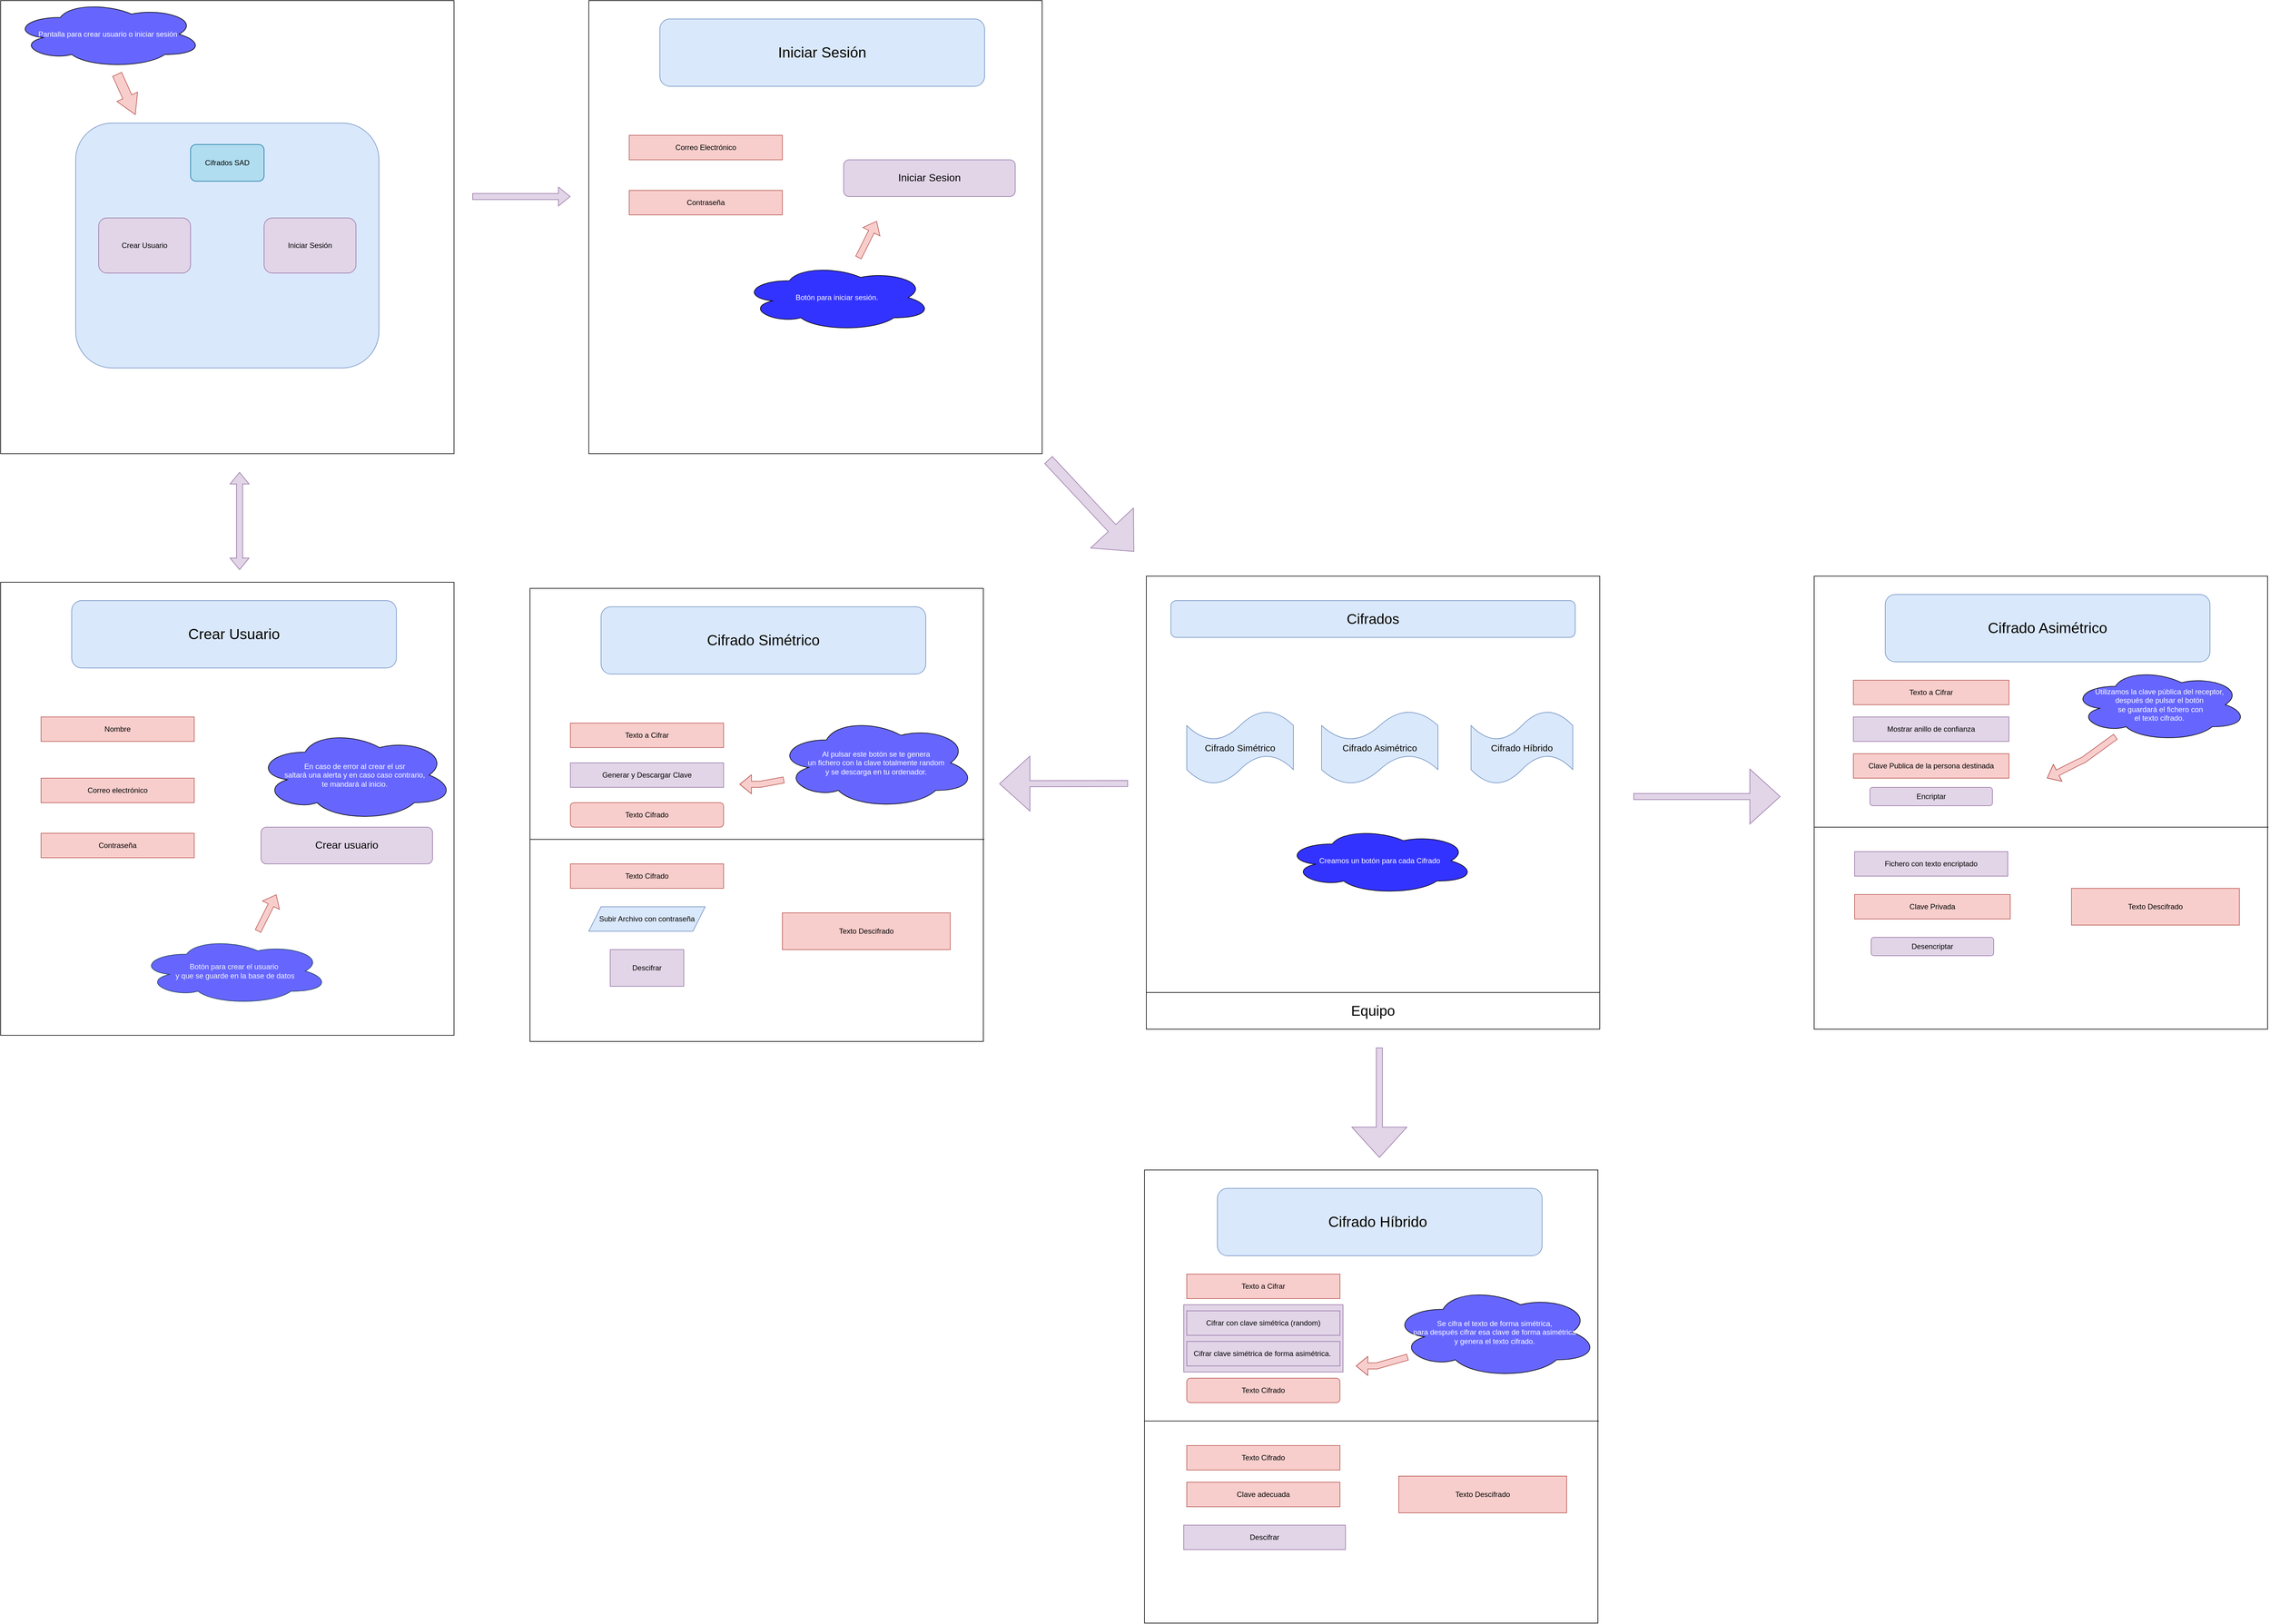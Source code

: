 <mxfile version="22.1.1" type="device">
  <diagram name="Página-1" id="7lmAKVeljsOKqAwC6pII">
    <mxGraphModel dx="2318" dy="1343" grid="1" gridSize="10" guides="1" tooltips="1" connect="1" arrows="1" fold="1" page="1" pageScale="1" pageWidth="827" pageHeight="1169" math="0" shadow="0">
      <root>
        <mxCell id="0" />
        <mxCell id="1" parent="0" />
        <mxCell id="ZcWlkyPO4FyNo30Vh1I5-1" value="" style="whiteSpace=wrap;html=1;aspect=fixed;" parent="1" vertex="1">
          <mxGeometry x="217" y="350" width="740" height="740" as="geometry" />
        </mxCell>
        <mxCell id="ZcWlkyPO4FyNo30Vh1I5-2" value="" style="rounded=1;whiteSpace=wrap;html=1;fillColor=#dae8fc;strokeColor=#6c8ebf;" parent="1" vertex="1">
          <mxGeometry x="339.5" y="550" width="495" height="400" as="geometry" />
        </mxCell>
        <mxCell id="ZcWlkyPO4FyNo30Vh1I5-5" value="" style="shape=flexArrow;endArrow=classic;html=1;rounded=0;width=16;endSize=10.27;fillColor=#f8cecc;strokeColor=#b85450;" parent="1" edge="1">
          <mxGeometry width="50" height="50" relative="1" as="geometry">
            <mxPoint x="407" y="470" as="sourcePoint" />
            <mxPoint x="437" y="536.52" as="targetPoint" />
          </mxGeometry>
        </mxCell>
        <mxCell id="ZcWlkyPO4FyNo30Vh1I5-8" value="Pantalla para crear usuario o iniciar sesión" style="ellipse;shape=cloud;whiteSpace=wrap;html=1;fillColor=#6666FF;fontColor=#FFFFFF;" parent="1" vertex="1">
          <mxGeometry x="237" y="350" width="310" height="110" as="geometry" />
        </mxCell>
        <mxCell id="ZcWlkyPO4FyNo30Vh1I5-9" value="Crear Usuario" style="rounded=1;whiteSpace=wrap;html=1;fillColor=#e1d5e7;strokeColor=#9673a6;" parent="1" vertex="1">
          <mxGeometry x="377" y="705" width="150" height="90" as="geometry" />
        </mxCell>
        <mxCell id="ZcWlkyPO4FyNo30Vh1I5-11" value="Iniciar Sesión" style="rounded=1;whiteSpace=wrap;html=1;fillColor=#e1d5e7;strokeColor=#9673a6;" parent="1" vertex="1">
          <mxGeometry x="647" y="705" width="150" height="90" as="geometry" />
        </mxCell>
        <mxCell id="ZcWlkyPO4FyNo30Vh1I5-12" value="" style="whiteSpace=wrap;html=1;aspect=fixed;" parent="1" vertex="1">
          <mxGeometry x="217" y="1300" width="740" height="740" as="geometry" />
        </mxCell>
        <mxCell id="ZcWlkyPO4FyNo30Vh1I5-13" value="&lt;font style=&quot;font-size: 24px;&quot;&gt;Crear Usuario&lt;/font&gt;" style="rounded=1;whiteSpace=wrap;html=1;fillColor=#dae8fc;strokeColor=#6c8ebf;" parent="1" vertex="1">
          <mxGeometry x="333" y="1330" width="530" height="110" as="geometry" />
        </mxCell>
        <mxCell id="ZcWlkyPO4FyNo30Vh1I5-14" value="Nombre" style="rounded=0;whiteSpace=wrap;html=1;fillColor=#f8cecc;strokeColor=#b85450;" parent="1" vertex="1">
          <mxGeometry x="283" y="1520" width="250" height="40" as="geometry" />
        </mxCell>
        <mxCell id="ZcWlkyPO4FyNo30Vh1I5-15" value="Correo electrónico" style="rounded=0;whiteSpace=wrap;html=1;fillColor=#f8cecc;strokeColor=#b85450;" parent="1" vertex="1">
          <mxGeometry x="283" y="1620" width="250" height="40" as="geometry" />
        </mxCell>
        <mxCell id="ZcWlkyPO4FyNo30Vh1I5-16" value="Contraseña" style="rounded=0;whiteSpace=wrap;html=1;fillColor=#f8cecc;strokeColor=#b85450;" parent="1" vertex="1">
          <mxGeometry x="283" y="1710" width="250" height="40" as="geometry" />
        </mxCell>
        <mxCell id="ZcWlkyPO4FyNo30Vh1I5-19" value="&lt;font style=&quot;font-size: 17px;&quot;&gt;Crear usuario&lt;/font&gt;" style="rounded=1;whiteSpace=wrap;html=1;fillColor=#e1d5e7;strokeColor=#9673a6;" parent="1" vertex="1">
          <mxGeometry x="642" y="1700" width="280" height="60" as="geometry" />
        </mxCell>
        <mxCell id="ZcWlkyPO4FyNo30Vh1I5-20" value="Botón para crear el usuario&lt;br&gt;&amp;nbsp;y que se guarde en la base de datos" style="ellipse;shape=cloud;whiteSpace=wrap;html=1;fillColor=#6666FF;strokeColor=#23445d;fontColor=#F7F7F7;" parent="1" vertex="1">
          <mxGeometry x="443" y="1880" width="310" height="110" as="geometry" />
        </mxCell>
        <mxCell id="ZcWlkyPO4FyNo30Vh1I5-21" value="" style="shape=flexArrow;endArrow=classic;html=1;rounded=0;fillColor=#f8cecc;strokeColor=#b85450;" parent="1" edge="1">
          <mxGeometry width="50" height="50" relative="1" as="geometry">
            <mxPoint x="637" y="1870" as="sourcePoint" />
            <mxPoint x="667" y="1810" as="targetPoint" />
          </mxGeometry>
        </mxCell>
        <mxCell id="ZcWlkyPO4FyNo30Vh1I5-24" value="" style="whiteSpace=wrap;html=1;aspect=fixed;" parent="1" vertex="1">
          <mxGeometry x="1177" y="350" width="740" height="740" as="geometry" />
        </mxCell>
        <mxCell id="ZcWlkyPO4FyNo30Vh1I5-25" value="&lt;font style=&quot;font-size: 24px;&quot;&gt;Iniciar Sesión&lt;/font&gt;" style="rounded=1;whiteSpace=wrap;html=1;fillColor=#dae8fc;strokeColor=#6c8ebf;" parent="1" vertex="1">
          <mxGeometry x="1293" y="380" width="530" height="110" as="geometry" />
        </mxCell>
        <mxCell id="ZcWlkyPO4FyNo30Vh1I5-26" value="Correo Electrónico" style="rounded=0;whiteSpace=wrap;html=1;fillColor=#f8cecc;strokeColor=#b85450;" parent="1" vertex="1">
          <mxGeometry x="1243" y="570" width="250" height="40" as="geometry" />
        </mxCell>
        <mxCell id="ZcWlkyPO4FyNo30Vh1I5-27" value="Contraseña" style="rounded=0;whiteSpace=wrap;html=1;fillColor=#f8cecc;strokeColor=#b85450;" parent="1" vertex="1">
          <mxGeometry x="1243" y="660" width="250" height="40" as="geometry" />
        </mxCell>
        <mxCell id="ZcWlkyPO4FyNo30Vh1I5-29" value="&lt;font style=&quot;font-size: 17px;&quot;&gt;Iniciar Sesion&lt;/font&gt;" style="rounded=1;whiteSpace=wrap;html=1;fillColor=#e1d5e7;strokeColor=#9673a6;" parent="1" vertex="1">
          <mxGeometry x="1593" y="610" width="280" height="60" as="geometry" />
        </mxCell>
        <mxCell id="ZcWlkyPO4FyNo30Vh1I5-30" value="Botón para iniciar sesión." style="ellipse;shape=cloud;whiteSpace=wrap;html=1;fillColor=#3333FF;fontColor=#FFFFFF;" parent="1" vertex="1">
          <mxGeometry x="1427" y="780" width="310" height="110" as="geometry" />
        </mxCell>
        <mxCell id="ZcWlkyPO4FyNo30Vh1I5-31" value="" style="shape=flexArrow;endArrow=classic;html=1;rounded=0;fillColor=#f8cecc;strokeColor=#b85450;" parent="1" edge="1">
          <mxGeometry width="50" height="50" relative="1" as="geometry">
            <mxPoint x="1617" y="770" as="sourcePoint" />
            <mxPoint x="1647" y="710" as="targetPoint" />
          </mxGeometry>
        </mxCell>
        <mxCell id="ZcWlkyPO4FyNo30Vh1I5-32" value="" style="shape=flexArrow;endArrow=classic;html=1;rounded=0;fillColor=#e1d5e7;strokeColor=#9673a6;" parent="1" edge="1">
          <mxGeometry width="50" height="50" relative="1" as="geometry">
            <mxPoint x="987" y="670" as="sourcePoint" />
            <mxPoint x="1147" y="670" as="targetPoint" />
          </mxGeometry>
        </mxCell>
        <mxCell id="ZcWlkyPO4FyNo30Vh1I5-41" value="" style="shape=flexArrow;endArrow=classic;startArrow=classic;html=1;rounded=0;fillColor=#e1d5e7;strokeColor=#9673a6;" parent="1" edge="1">
          <mxGeometry width="100" height="100" relative="1" as="geometry">
            <mxPoint x="607" y="1280" as="sourcePoint" />
            <mxPoint x="607" y="1120" as="targetPoint" />
          </mxGeometry>
        </mxCell>
        <mxCell id="ZcWlkyPO4FyNo30Vh1I5-43" value="En caso de error al crear el usr&lt;br&gt;saltará una alerta y en caso caso contrario,&lt;br&gt;te mandará al inicio." style="ellipse;shape=cloud;whiteSpace=wrap;html=1;fillColor=#6666FF;fontColor=#FFFFFF;" parent="1" vertex="1">
          <mxGeometry x="633" y="1540" width="324" height="150" as="geometry" />
        </mxCell>
        <mxCell id="ZcWlkyPO4FyNo30Vh1I5-44" value="" style="whiteSpace=wrap;html=1;aspect=fixed;" parent="1" vertex="1">
          <mxGeometry x="2087" y="1290" width="740" height="740" as="geometry" />
        </mxCell>
        <mxCell id="ZcWlkyPO4FyNo30Vh1I5-49" value="Creamos un botón para cada Cifrado" style="ellipse;shape=cloud;whiteSpace=wrap;html=1;fillColor=#3333FF;fontColor=#FFFFFF;" parent="1" vertex="1">
          <mxGeometry x="2313" y="1700" width="310" height="110" as="geometry" />
        </mxCell>
        <mxCell id="ZcWlkyPO4FyNo30Vh1I5-52" value="" style="shape=flexArrow;endArrow=classic;html=1;rounded=0;width=16.842;endSize=17.075;fillColor=#e1d5e7;strokeColor=#9673a6;endWidth=77.895;" parent="1" edge="1">
          <mxGeometry width="50" height="50" relative="1" as="geometry">
            <mxPoint x="1927" y="1100" as="sourcePoint" />
            <mxPoint x="2067" y="1250" as="targetPoint" />
          </mxGeometry>
        </mxCell>
        <mxCell id="ZcWlkyPO4FyNo30Vh1I5-56" value="&lt;font style=&quot;font-size: 23px;&quot;&gt;Cifrados&lt;/font&gt;" style="rounded=1;whiteSpace=wrap;html=1;fillColor=#dae8fc;strokeColor=#6c8ebf;" parent="1" vertex="1">
          <mxGeometry x="2127" y="1330" width="660" height="60" as="geometry" />
        </mxCell>
        <mxCell id="ZcWlkyPO4FyNo30Vh1I5-57" value="&lt;font style=&quot;font-size: 15px;&quot;&gt;Cifrado Simétrico&lt;/font&gt;" style="shape=tape;whiteSpace=wrap;html=1;fillColor=#dae8fc;strokeColor=#6c8ebf;" parent="1" vertex="1">
          <mxGeometry x="2153" y="1510" width="174" height="120" as="geometry" />
        </mxCell>
        <mxCell id="ZcWlkyPO4FyNo30Vh1I5-58" value="&lt;font style=&quot;font-size: 15px;&quot;&gt;Cifrado Asimétrico&lt;/font&gt;" style="shape=tape;whiteSpace=wrap;html=1;fillColor=#dae8fc;strokeColor=#6c8ebf;" parent="1" vertex="1">
          <mxGeometry x="2373" y="1510" width="190" height="120" as="geometry" />
        </mxCell>
        <mxCell id="ZcWlkyPO4FyNo30Vh1I5-59" value="&lt;font style=&quot;font-size: 15px;&quot;&gt;Cifrado Híbrido&lt;/font&gt;" style="shape=tape;whiteSpace=wrap;html=1;fillColor=#dae8fc;strokeColor=#6c8ebf;" parent="1" vertex="1">
          <mxGeometry x="2617" y="1510" width="166" height="120" as="geometry" />
        </mxCell>
        <mxCell id="ZcWlkyPO4FyNo30Vh1I5-60" value="&lt;font style=&quot;font-size: 23px;&quot;&gt;Equipo&lt;/font&gt;" style="rounded=0;whiteSpace=wrap;html=1;" parent="1" vertex="1">
          <mxGeometry x="2087" y="1970" width="740" height="60" as="geometry" />
        </mxCell>
        <mxCell id="ZcWlkyPO4FyNo30Vh1I5-61" value="" style="shape=flexArrow;endArrow=classic;html=1;rounded=0;endWidth=78.75;endSize=16.162;fillColor=#e1d5e7;strokeColor=#9673a6;" parent="1" edge="1">
          <mxGeometry width="50" height="50" relative="1" as="geometry">
            <mxPoint x="2057" y="1628.75" as="sourcePoint" />
            <mxPoint x="1847" y="1629.13" as="targetPoint" />
          </mxGeometry>
        </mxCell>
        <mxCell id="ZcWlkyPO4FyNo30Vh1I5-62" value="" style="shape=flexArrow;endArrow=classic;html=1;rounded=0;endWidth=78.75;endSize=16.162;fillColor=#e1d5e7;strokeColor=#9673a6;" parent="1" edge="1">
          <mxGeometry width="50" height="50" relative="1" as="geometry">
            <mxPoint x="2467.37" y="2060" as="sourcePoint" />
            <mxPoint x="2467.37" y="2240" as="targetPoint" />
          </mxGeometry>
        </mxCell>
        <mxCell id="ZcWlkyPO4FyNo30Vh1I5-63" value="" style="shape=flexArrow;endArrow=classic;html=1;rounded=0;endWidth=78.75;endSize=16.162;fillColor=#e1d5e7;strokeColor=#9673a6;" parent="1" edge="1">
          <mxGeometry width="50" height="50" relative="1" as="geometry">
            <mxPoint x="2882" y="1650" as="sourcePoint" />
            <mxPoint x="3122" y="1650" as="targetPoint" />
          </mxGeometry>
        </mxCell>
        <mxCell id="ZcWlkyPO4FyNo30Vh1I5-64" value="" style="whiteSpace=wrap;html=1;aspect=fixed;" parent="1" vertex="1">
          <mxGeometry x="1081" y="1310" width="740" height="740" as="geometry" />
        </mxCell>
        <mxCell id="ZcWlkyPO4FyNo30Vh1I5-65" value="&lt;font style=&quot;font-size: 24px;&quot;&gt;Cifrado Simétrico&lt;/font&gt;" style="rounded=1;whiteSpace=wrap;html=1;fillColor=#dae8fc;strokeColor=#6c8ebf;" parent="1" vertex="1">
          <mxGeometry x="1197" y="1340" width="530" height="110" as="geometry" />
        </mxCell>
        <mxCell id="ZcWlkyPO4FyNo30Vh1I5-66" value="Texto a Cifrar" style="rounded=0;whiteSpace=wrap;html=1;fillColor=#f8cecc;strokeColor=#b85450;" parent="1" vertex="1">
          <mxGeometry x="1147" y="1530" width="250" height="40" as="geometry" />
        </mxCell>
        <mxCell id="ZcWlkyPO4FyNo30Vh1I5-67" value="Generar y Descargar Clave" style="rounded=0;whiteSpace=wrap;html=1;fillColor=#e1d5e7;strokeColor=#9673a6;" parent="1" vertex="1">
          <mxGeometry x="1147" y="1595" width="250" height="40" as="geometry" />
        </mxCell>
        <mxCell id="ZcWlkyPO4FyNo30Vh1I5-68" value="Texto Cifrado" style="rounded=0;whiteSpace=wrap;html=1;fillColor=#f8cecc;strokeColor=#b85450;" parent="1" vertex="1">
          <mxGeometry x="1147" y="1760" width="250" height="40" as="geometry" />
        </mxCell>
        <mxCell id="ZcWlkyPO4FyNo30Vh1I5-72" value="Al pulsar este botón se te genera&lt;br&gt;un fichero con la clave totalmente random&lt;br&gt;y se descarga en tu ordenador." style="ellipse;shape=cloud;whiteSpace=wrap;html=1;fillColor=#6666FF;fontColor=#FFFFFF;" parent="1" vertex="1">
          <mxGeometry x="1484" y="1520" width="324" height="150" as="geometry" />
        </mxCell>
        <mxCell id="YrRsndR7CJR56Su1CA2o-3" value="" style="shape=flexArrow;endArrow=classic;html=1;rounded=0;fillColor=#f8cecc;strokeColor=#b85450;" parent="1" source="ZcWlkyPO4FyNo30Vh1I5-72" edge="1">
          <mxGeometry width="50" height="50" relative="1" as="geometry">
            <mxPoint x="1393" y="1690" as="sourcePoint" />
            <mxPoint x="1423" y="1630" as="targetPoint" />
            <Array as="points">
              <mxPoint x="1457" y="1630" />
            </Array>
          </mxGeometry>
        </mxCell>
        <mxCell id="YrRsndR7CJR56Su1CA2o-4" value="" style="endArrow=none;html=1;rounded=0;entryX=1.002;entryY=0.554;entryDx=0;entryDy=0;exitX=0;exitY=0.554;exitDx=0;exitDy=0;entryPerimeter=0;exitPerimeter=0;" parent="1" source="ZcWlkyPO4FyNo30Vh1I5-64" target="ZcWlkyPO4FyNo30Vh1I5-64" edge="1">
          <mxGeometry width="50" height="50" relative="1" as="geometry">
            <mxPoint x="1417" y="1810" as="sourcePoint" />
            <mxPoint x="1467" y="1760" as="targetPoint" />
            <Array as="points">
              <mxPoint x="1497" y="1720" />
            </Array>
          </mxGeometry>
        </mxCell>
        <mxCell id="YrRsndR7CJR56Su1CA2o-5" value="Texto Cifrado" style="rounded=1;whiteSpace=wrap;html=1;fillColor=#f8cecc;strokeColor=#b85450;" parent="1" vertex="1">
          <mxGeometry x="1147" y="1660" width="250" height="40" as="geometry" />
        </mxCell>
        <mxCell id="YrRsndR7CJR56Su1CA2o-7" value="Subir Archivo con contraseña" style="shape=parallelogram;perimeter=parallelogramPerimeter;whiteSpace=wrap;html=1;fixedSize=1;fillColor=#dae8fc;strokeColor=#6c8ebf;" parent="1" vertex="1">
          <mxGeometry x="1177" y="1830" width="190" height="40" as="geometry" />
        </mxCell>
        <mxCell id="YrRsndR7CJR56Su1CA2o-9" value="Descifrar" style="rounded=0;whiteSpace=wrap;html=1;fillColor=#e1d5e7;strokeColor=#9673a6;" parent="1" vertex="1">
          <mxGeometry x="1212" y="1900" width="120" height="60" as="geometry" />
        </mxCell>
        <mxCell id="YrRsndR7CJR56Su1CA2o-10" value="Texto Descifrado" style="rounded=0;whiteSpace=wrap;html=1;fillColor=#f8cecc;strokeColor=#b85450;" parent="1" vertex="1">
          <mxGeometry x="1493" y="1840" width="274" height="60" as="geometry" />
        </mxCell>
        <mxCell id="YrRsndR7CJR56Su1CA2o-12" value="" style="whiteSpace=wrap;html=1;aspect=fixed;" parent="1" vertex="1">
          <mxGeometry x="3177" y="1290" width="740" height="740" as="geometry" />
        </mxCell>
        <mxCell id="YrRsndR7CJR56Su1CA2o-13" value="&lt;font style=&quot;font-size: 24px;&quot;&gt;Cifrado Asimétrico&lt;/font&gt;" style="rounded=1;whiteSpace=wrap;html=1;fillColor=#dae8fc;strokeColor=#6c8ebf;" parent="1" vertex="1">
          <mxGeometry x="3293" y="1320" width="530" height="110" as="geometry" />
        </mxCell>
        <mxCell id="YrRsndR7CJR56Su1CA2o-14" value="Texto a Cifrar" style="rounded=0;whiteSpace=wrap;html=1;fillColor=#f8cecc;strokeColor=#b85450;" parent="1" vertex="1">
          <mxGeometry x="3241" y="1460" width="254" height="40" as="geometry" />
        </mxCell>
        <mxCell id="YrRsndR7CJR56Su1CA2o-15" value="Mostrar anillo de confianza" style="rounded=0;whiteSpace=wrap;html=1;fillColor=#e1d5e7;strokeColor=#9673a6;" parent="1" vertex="1">
          <mxGeometry x="3241" y="1520" width="254" height="40" as="geometry" />
        </mxCell>
        <mxCell id="YrRsndR7CJR56Su1CA2o-16" value="Fichero con texto encriptado" style="rounded=0;whiteSpace=wrap;html=1;fillColor=#e1d5e7;strokeColor=#9673a6;" parent="1" vertex="1">
          <mxGeometry x="3243" y="1740" width="250" height="40" as="geometry" />
        </mxCell>
        <mxCell id="YrRsndR7CJR56Su1CA2o-17" value="Utilizamos la clave pública del receptor,&lt;br&gt;después de pulsar el botón&lt;br&gt;&amp;nbsp;se guardará el fichero con&lt;br&gt;el texto cifrado." style="ellipse;shape=cloud;whiteSpace=wrap;html=1;fillColor=#6666FF;fontColor=#FFFFFF;" parent="1" vertex="1">
          <mxGeometry x="3597" y="1440" width="287" height="120" as="geometry" />
        </mxCell>
        <mxCell id="YrRsndR7CJR56Su1CA2o-18" value="" style="shape=flexArrow;endArrow=classic;html=1;rounded=0;fillColor=#f8cecc;strokeColor=#b85450;" parent="1" source="YrRsndR7CJR56Su1CA2o-17" edge="1">
          <mxGeometry width="50" height="50" relative="1" as="geometry">
            <mxPoint x="3657" y="1594.71" as="sourcePoint" />
            <mxPoint x="3557" y="1620" as="targetPoint" />
            <Array as="points">
              <mxPoint x="3617" y="1590" />
              <mxPoint x="3607" y="1594.71" />
            </Array>
          </mxGeometry>
        </mxCell>
        <mxCell id="YrRsndR7CJR56Su1CA2o-19" value="" style="endArrow=none;html=1;rounded=0;entryX=1.002;entryY=0.554;entryDx=0;entryDy=0;exitX=0;exitY=0.554;exitDx=0;exitDy=0;entryPerimeter=0;exitPerimeter=0;" parent="1" source="YrRsndR7CJR56Su1CA2o-12" target="YrRsndR7CJR56Su1CA2o-12" edge="1">
          <mxGeometry width="50" height="50" relative="1" as="geometry">
            <mxPoint x="3513" y="1790" as="sourcePoint" />
            <mxPoint x="3563" y="1740" as="targetPoint" />
            <Array as="points">
              <mxPoint x="3593" y="1700" />
            </Array>
          </mxGeometry>
        </mxCell>
        <mxCell id="YrRsndR7CJR56Su1CA2o-22" value="Clave Privada" style="rounded=0;whiteSpace=wrap;html=1;fillColor=#f8cecc;strokeColor=#b85450;" parent="1" vertex="1">
          <mxGeometry x="3243" y="1810" width="254" height="40" as="geometry" />
        </mxCell>
        <mxCell id="YrRsndR7CJR56Su1CA2o-23" value="Texto Descifrado" style="rounded=0;whiteSpace=wrap;html=1;fillColor=#f8cecc;strokeColor=#b85450;" parent="1" vertex="1">
          <mxGeometry x="3597" y="1800" width="274" height="60" as="geometry" />
        </mxCell>
        <mxCell id="YrRsndR7CJR56Su1CA2o-27" value="Clave Publica de la persona destinada" style="rounded=0;whiteSpace=wrap;html=1;fillColor=#f8cecc;strokeColor=#b85450;" parent="1" vertex="1">
          <mxGeometry x="3241" y="1580" width="254" height="40" as="geometry" />
        </mxCell>
        <mxCell id="YrRsndR7CJR56Su1CA2o-28" value="Encriptar" style="rounded=1;whiteSpace=wrap;html=1;fillColor=#e1d5e7;strokeColor=#9673a6;" parent="1" vertex="1">
          <mxGeometry x="3268" y="1635" width="200" height="30" as="geometry" />
        </mxCell>
        <mxCell id="YrRsndR7CJR56Su1CA2o-29" value="Desencriptar" style="rounded=1;whiteSpace=wrap;html=1;fillColor=#e1d5e7;strokeColor=#9673a6;" parent="1" vertex="1">
          <mxGeometry x="3270" y="1880" width="200" height="30" as="geometry" />
        </mxCell>
        <mxCell id="YrRsndR7CJR56Su1CA2o-43" value="" style="whiteSpace=wrap;html=1;aspect=fixed;" parent="1" vertex="1">
          <mxGeometry x="2084" y="2260" width="740" height="740" as="geometry" />
        </mxCell>
        <mxCell id="YrRsndR7CJR56Su1CA2o-44" value="&lt;font style=&quot;font-size: 24px;&quot;&gt;Cifrado Híbrido&amp;nbsp;&lt;/font&gt;" style="rounded=1;whiteSpace=wrap;html=1;fillColor=#dae8fc;strokeColor=#6c8ebf;" parent="1" vertex="1">
          <mxGeometry x="2203" y="2290" width="530" height="110" as="geometry" />
        </mxCell>
        <mxCell id="YrRsndR7CJR56Su1CA2o-45" value="Texto a Cifrar" style="rounded=0;whiteSpace=wrap;html=1;fillColor=#f8cecc;strokeColor=#b85450;" parent="1" vertex="1">
          <mxGeometry x="2153" y="2430" width="250" height="40" as="geometry" />
        </mxCell>
        <mxCell id="YrRsndR7CJR56Su1CA2o-47" value="Texto Cifrado" style="rounded=0;whiteSpace=wrap;html=1;fillColor=#f8cecc;strokeColor=#b85450;" parent="1" vertex="1">
          <mxGeometry x="2153" y="2710" width="250" height="40" as="geometry" />
        </mxCell>
        <mxCell id="YrRsndR7CJR56Su1CA2o-48" value="Se cifra el texto de forma simétrica,&lt;br&gt;para después cifrar esa clave de forma asimétrica&lt;br&gt;y genera el texto cifrado." style="ellipse;shape=cloud;whiteSpace=wrap;html=1;fillColor=#6666FF;fontColor=#FFFFFF;" parent="1" vertex="1">
          <mxGeometry x="2487" y="2450" width="337" height="150" as="geometry" />
        </mxCell>
        <mxCell id="YrRsndR7CJR56Su1CA2o-49" value="" style="shape=flexArrow;endArrow=classic;html=1;rounded=0;fillColor=#f8cecc;strokeColor=#b85450;" parent="1" source="YrRsndR7CJR56Su1CA2o-48" edge="1">
          <mxGeometry width="50" height="50" relative="1" as="geometry">
            <mxPoint x="2399" y="2640" as="sourcePoint" />
            <mxPoint x="2429" y="2580" as="targetPoint" />
            <Array as="points">
              <mxPoint x="2463" y="2580" />
            </Array>
          </mxGeometry>
        </mxCell>
        <mxCell id="YrRsndR7CJR56Su1CA2o-50" value="" style="endArrow=none;html=1;rounded=0;entryX=1.002;entryY=0.554;entryDx=0;entryDy=0;exitX=0;exitY=0.554;exitDx=0;exitDy=0;entryPerimeter=0;exitPerimeter=0;" parent="1" source="YrRsndR7CJR56Su1CA2o-43" target="YrRsndR7CJR56Su1CA2o-43" edge="1">
          <mxGeometry width="50" height="50" relative="1" as="geometry">
            <mxPoint x="2423" y="2760" as="sourcePoint" />
            <mxPoint x="2473" y="2710" as="targetPoint" />
            <Array as="points">
              <mxPoint x="2503" y="2670" />
            </Array>
          </mxGeometry>
        </mxCell>
        <mxCell id="YrRsndR7CJR56Su1CA2o-51" value="Texto Cifrado" style="rounded=1;whiteSpace=wrap;html=1;fillColor=#f8cecc;strokeColor=#b85450;" parent="1" vertex="1">
          <mxGeometry x="2153" y="2600" width="250" height="40" as="geometry" />
        </mxCell>
        <mxCell id="YrRsndR7CJR56Su1CA2o-53" value="Descifrar" style="rounded=0;whiteSpace=wrap;html=1;fillColor=#e1d5e7;strokeColor=#9673a6;" parent="1" vertex="1">
          <mxGeometry x="2148" y="2840" width="264" height="40" as="geometry" />
        </mxCell>
        <mxCell id="YrRsndR7CJR56Su1CA2o-54" value="Texto Descifrado" style="rounded=0;whiteSpace=wrap;html=1;fillColor=#f8cecc;strokeColor=#b85450;" parent="1" vertex="1">
          <mxGeometry x="2499" y="2760" width="274" height="60" as="geometry" />
        </mxCell>
        <mxCell id="YrRsndR7CJR56Su1CA2o-56" value="Clave adecuada" style="rounded=0;whiteSpace=wrap;html=1;fillColor=#f8cecc;strokeColor=#b85450;" parent="1" vertex="1">
          <mxGeometry x="2153" y="2770" width="250" height="40" as="geometry" />
        </mxCell>
        <mxCell id="YrRsndR7CJR56Su1CA2o-58" value="" style="rounded=0;whiteSpace=wrap;html=1;fillColor=#e1d5e7;strokeColor=#9673a6;" parent="1" vertex="1">
          <mxGeometry x="2148" y="2480" width="260" height="110" as="geometry" />
        </mxCell>
        <mxCell id="YrRsndR7CJR56Su1CA2o-55" value="Cifrar con clave simétrica (random)" style="rounded=0;whiteSpace=wrap;html=1;fillColor=#e1d5e7;strokeColor=#9673a6;" parent="1" vertex="1">
          <mxGeometry x="2153" y="2490" width="250" height="40" as="geometry" />
        </mxCell>
        <mxCell id="YrRsndR7CJR56Su1CA2o-46" value="Cifrar clave simétrica de forma asimétrica.&amp;nbsp;" style="rounded=0;whiteSpace=wrap;html=1;fillColor=#e1d5e7;strokeColor=#9673a6;" parent="1" vertex="1">
          <mxGeometry x="2153" y="2540" width="250" height="40" as="geometry" />
        </mxCell>
        <mxCell id="720SYD_JFpCHQdj6nUji-1" value="Cifrados SAD" style="rounded=1;whiteSpace=wrap;html=1;fillColor=#b1ddf0;strokeColor=#10739e;" vertex="1" parent="1">
          <mxGeometry x="527" y="585" width="120" height="60" as="geometry" />
        </mxCell>
      </root>
    </mxGraphModel>
  </diagram>
</mxfile>
